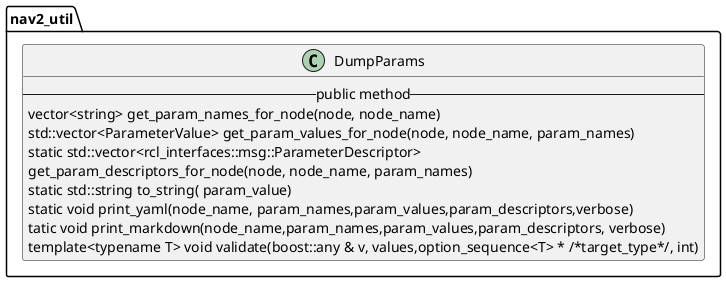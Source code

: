 @startuml
'https://plantuml.com/class-diagram

namespace nav2_util{

class DumpParams{
-- public method --
vector<string> get_param_names_for_node(node, node_name)
std::vector<ParameterValue> get_param_values_for_node(node, node_name, param_names)
static std::vector<rcl_interfaces::msg::ParameterDescriptor>
get_param_descriptors_for_node(node, node_name, param_names)
static std::string to_string( param_value)
static void print_yaml(node_name, param_names,param_values,param_descriptors,verbose)
tatic void print_markdown(node_name,param_names,param_values,param_descriptors, verbose)
template<typename T> void validate(boost::any & v, values,option_sequence<T> * /*target_type*/, int)
}

}

@enduml